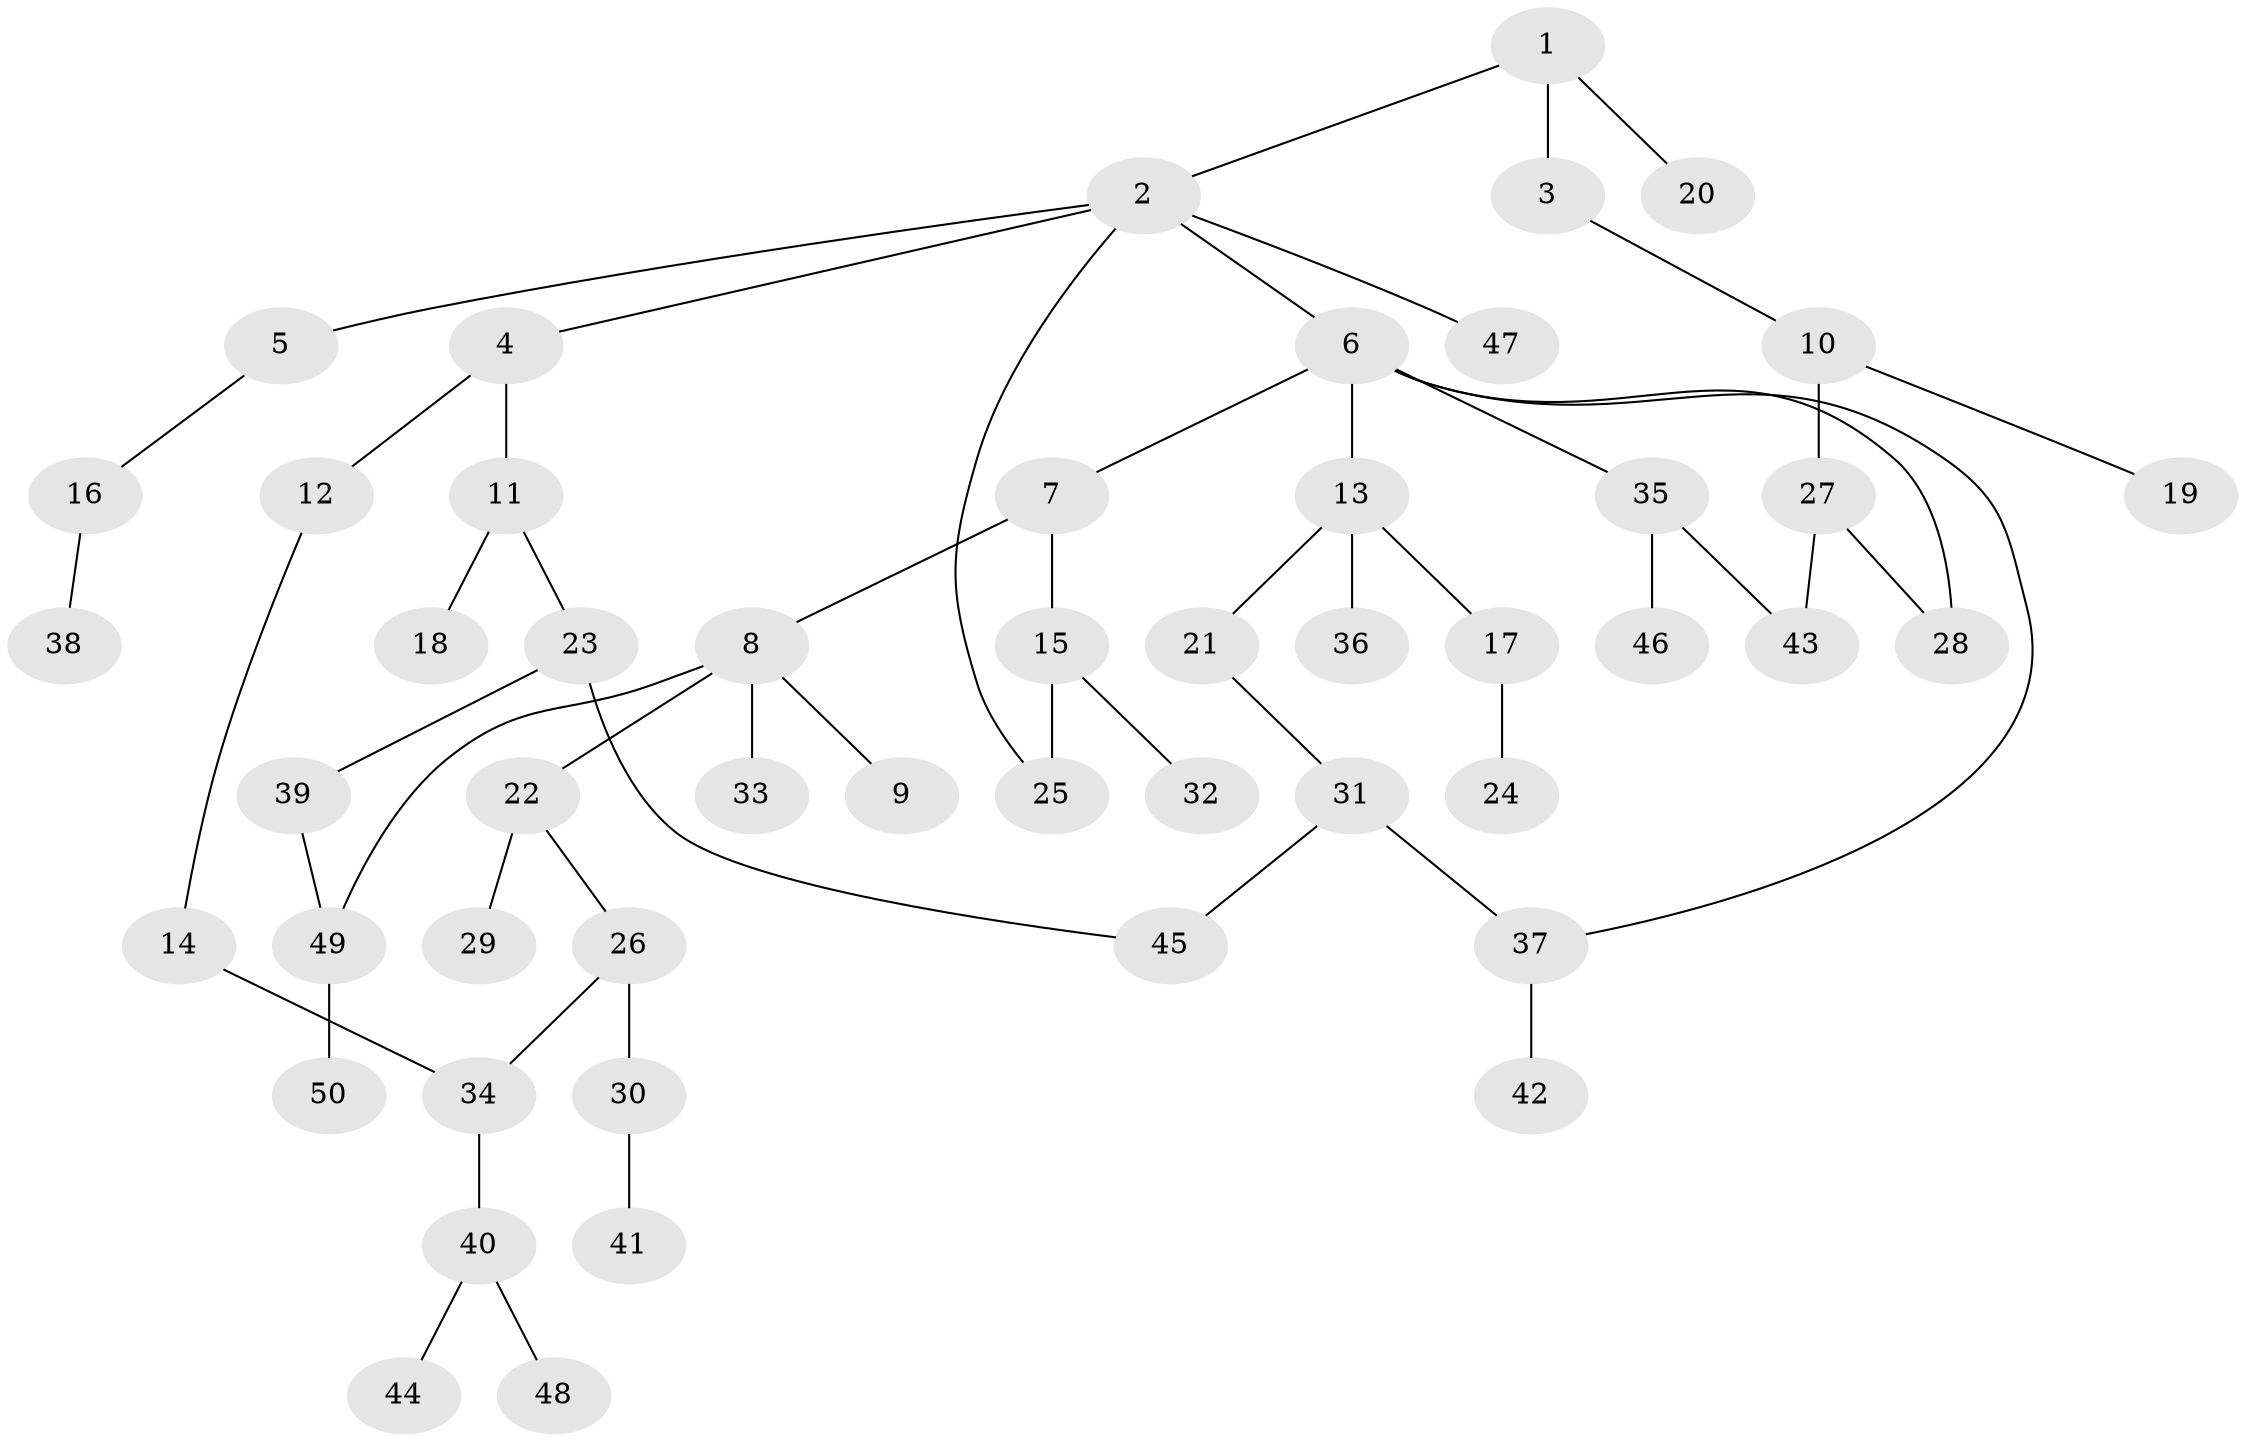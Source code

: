 // Generated by graph-tools (version 1.1) at 2025/25/03/09/25 03:25:28]
// undirected, 50 vertices, 56 edges
graph export_dot {
graph [start="1"]
  node [color=gray90,style=filled];
  1;
  2;
  3;
  4;
  5;
  6;
  7;
  8;
  9;
  10;
  11;
  12;
  13;
  14;
  15;
  16;
  17;
  18;
  19;
  20;
  21;
  22;
  23;
  24;
  25;
  26;
  27;
  28;
  29;
  30;
  31;
  32;
  33;
  34;
  35;
  36;
  37;
  38;
  39;
  40;
  41;
  42;
  43;
  44;
  45;
  46;
  47;
  48;
  49;
  50;
  1 -- 2;
  1 -- 3;
  1 -- 20;
  2 -- 4;
  2 -- 5;
  2 -- 6;
  2 -- 25;
  2 -- 47;
  3 -- 10;
  4 -- 11;
  4 -- 12;
  5 -- 16;
  6 -- 7;
  6 -- 13;
  6 -- 35;
  6 -- 37;
  6 -- 28;
  7 -- 8;
  7 -- 15;
  8 -- 9;
  8 -- 22;
  8 -- 33;
  8 -- 49;
  10 -- 19;
  10 -- 27;
  11 -- 18;
  11 -- 23;
  12 -- 14;
  13 -- 17;
  13 -- 21;
  13 -- 36;
  14 -- 34;
  15 -- 32;
  15 -- 25;
  16 -- 38;
  17 -- 24;
  21 -- 31;
  22 -- 26;
  22 -- 29;
  23 -- 39;
  23 -- 45;
  26 -- 30;
  26 -- 34;
  27 -- 28;
  27 -- 43;
  30 -- 41;
  31 -- 45;
  31 -- 37;
  34 -- 40;
  35 -- 43;
  35 -- 46;
  37 -- 42;
  39 -- 49;
  40 -- 44;
  40 -- 48;
  49 -- 50;
}
